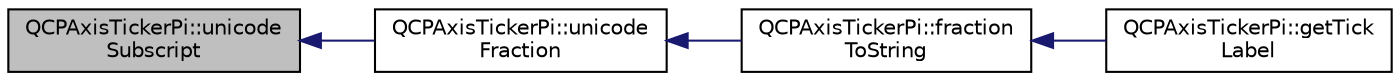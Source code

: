 digraph "QCPAxisTickerPi::unicodeSubscript"
{
  edge [fontname="Helvetica",fontsize="10",labelfontname="Helvetica",labelfontsize="10"];
  node [fontname="Helvetica",fontsize="10",shape=record];
  rankdir="LR";
  Node53 [label="QCPAxisTickerPi::unicode\lSubscript",height=0.2,width=0.4,color="black", fillcolor="grey75", style="filled", fontcolor="black"];
  Node53 -> Node54 [dir="back",color="midnightblue",fontsize="10",style="solid",fontname="Helvetica"];
  Node54 [label="QCPAxisTickerPi::unicode\lFraction",height=0.2,width=0.4,color="black", fillcolor="white", style="filled",URL="$class_q_c_p_axis_ticker_pi.html#ade6f7e49238e986e9aed74178a78d8d3"];
  Node54 -> Node55 [dir="back",color="midnightblue",fontsize="10",style="solid",fontname="Helvetica"];
  Node55 [label="QCPAxisTickerPi::fraction\lToString",height=0.2,width=0.4,color="black", fillcolor="white", style="filled",URL="$class_q_c_p_axis_ticker_pi.html#afb59d434358173eb5b58e41255bea904"];
  Node55 -> Node56 [dir="back",color="midnightblue",fontsize="10",style="solid",fontname="Helvetica"];
  Node56 [label="QCPAxisTickerPi::getTick\lLabel",height=0.2,width=0.4,color="black", fillcolor="white", style="filled",URL="$class_q_c_p_axis_ticker_pi.html#a9a087d931d4344b8a91d5cecceff7109"];
}
